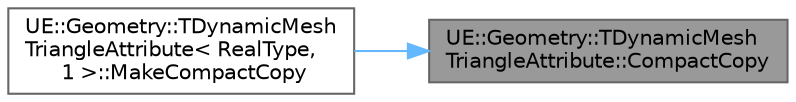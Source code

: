 digraph "UE::Geometry::TDynamicMeshTriangleAttribute::CompactCopy"
{
 // INTERACTIVE_SVG=YES
 // LATEX_PDF_SIZE
  bgcolor="transparent";
  edge [fontname=Helvetica,fontsize=10,labelfontname=Helvetica,labelfontsize=10];
  node [fontname=Helvetica,fontsize=10,shape=box,height=0.2,width=0.4];
  rankdir="RL";
  Node1 [id="Node000001",label="UE::Geometry::TDynamicMesh\lTriangleAttribute::CompactCopy",height=0.2,width=0.4,color="gray40", fillcolor="grey60", style="filled", fontcolor="black",tooltip=" "];
  Node1 -> Node2 [id="edge1_Node000001_Node000002",dir="back",color="steelblue1",style="solid",tooltip=" "];
  Node2 [id="Node000002",label="UE::Geometry::TDynamicMesh\lTriangleAttribute\< RealType,\l 1 \>::MakeCompactCopy",height=0.2,width=0.4,color="grey40", fillcolor="white", style="filled",URL="$d3/d77/classUE_1_1Geometry_1_1TDynamicMeshTriangleAttribute.html#ac4ebd96d586361f65af8a70de7c187a5",tooltip=" "];
}
